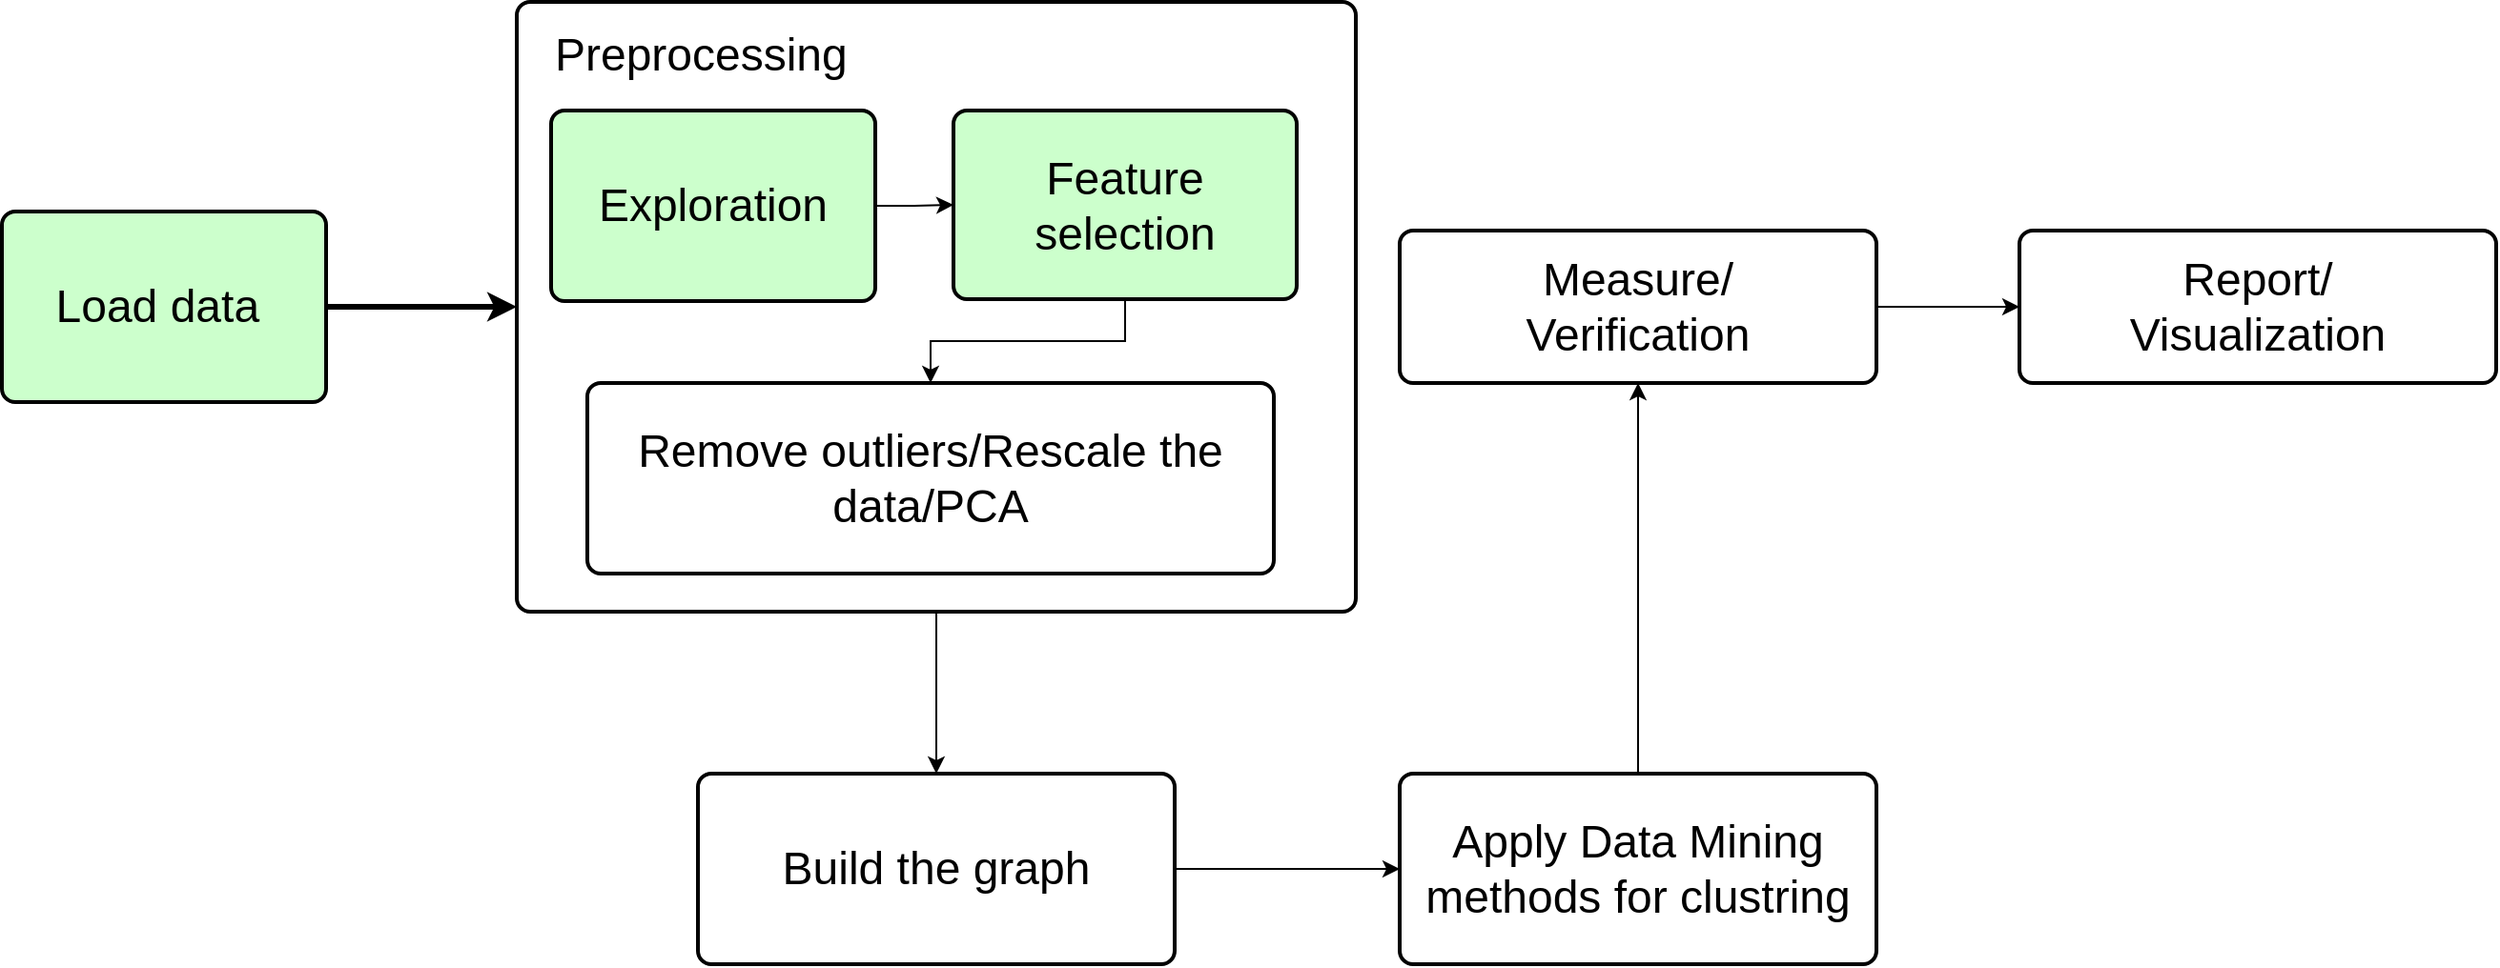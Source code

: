 <mxfile version="24.5.1" type="device">
  <diagram name="Page-1" id="wCpMV5eDOPrZCOF-e5NC">
    <mxGraphModel dx="1640" dy="1034" grid="0" gridSize="10" guides="1" tooltips="1" connect="1" arrows="1" fold="1" page="1" pageScale="1" pageWidth="850" pageHeight="1100" math="0" shadow="0">
      <root>
        <mxCell id="0" />
        <mxCell id="1" parent="0" />
        <mxCell id="6P7VYiUwT0Mc_DQqoP40-34" style="edgeStyle=orthogonalEdgeStyle;rounded=0;orthogonalLoop=1;jettySize=auto;html=1;exitX=0.5;exitY=1;exitDx=0;exitDy=0;" edge="1" parent="1" source="6P7VYiUwT0Mc_DQqoP40-5" target="6P7VYiUwT0Mc_DQqoP40-6">
          <mxGeometry relative="1" as="geometry" />
        </mxCell>
        <mxCell id="6P7VYiUwT0Mc_DQqoP40-5" value="" style="rounded=1;whiteSpace=wrap;html=1;absoluteArcSize=1;arcSize=14;strokeWidth=2;align=upperleft;" vertex="1" parent="1">
          <mxGeometry x="338" y="217" width="440" height="320" as="geometry" />
        </mxCell>
        <mxCell id="6P7VYiUwT0Mc_DQqoP40-22" style="edgeStyle=orthogonalEdgeStyle;rounded=0;orthogonalLoop=1;jettySize=auto;html=1;exitX=1;exitY=0.5;exitDx=0;exitDy=0;strokeWidth=3;noEdgeStyle=1;orthogonal=1;" edge="1" parent="1" source="6P7VYiUwT0Mc_DQqoP40-1" target="6P7VYiUwT0Mc_DQqoP40-5">
          <mxGeometry relative="1" as="geometry">
            <Array as="points">
              <mxPoint x="250" y="377" />
              <mxPoint x="326" y="377" />
            </Array>
          </mxGeometry>
        </mxCell>
        <mxCell id="6P7VYiUwT0Mc_DQqoP40-1" value="&lt;font style=&quot;font-size: 24px;&quot;&gt;Load data&lt;span style=&quot;background-color: initial;&quot;&gt;&amp;nbsp;&lt;/span&gt;&lt;/font&gt;" style="rounded=1;whiteSpace=wrap;html=1;absoluteArcSize=1;arcSize=14;strokeWidth=2;fillColor=#CCFFCC;" vertex="1" parent="1">
          <mxGeometry x="68" y="327" width="170" height="100" as="geometry" />
        </mxCell>
        <mxCell id="6P7VYiUwT0Mc_DQqoP40-33" style="edgeStyle=orthogonalEdgeStyle;rounded=0;orthogonalLoop=1;jettySize=auto;html=1;" edge="1" parent="1" source="6P7VYiUwT0Mc_DQqoP40-2" target="6P7VYiUwT0Mc_DQqoP40-7">
          <mxGeometry relative="1" as="geometry" />
        </mxCell>
        <mxCell id="6P7VYiUwT0Mc_DQqoP40-2" value="&lt;font style=&quot;font-size: 24px;&quot;&gt;Apply Data Mining methods for clustring&lt;/font&gt;" style="rounded=1;whiteSpace=wrap;html=1;absoluteArcSize=1;arcSize=14;strokeWidth=2;" vertex="1" parent="1">
          <mxGeometry x="801" y="622" width="250" height="100" as="geometry" />
        </mxCell>
        <mxCell id="6P7VYiUwT0Mc_DQqoP40-29" style="edgeStyle=orthogonalEdgeStyle;rounded=0;orthogonalLoop=1;jettySize=auto;html=1;entryX=0.5;entryY=0;entryDx=0;entryDy=0;" edge="1" parent="1" source="6P7VYiUwT0Mc_DQqoP40-3" target="6P7VYiUwT0Mc_DQqoP40-23">
          <mxGeometry relative="1" as="geometry" />
        </mxCell>
        <mxCell id="6P7VYiUwT0Mc_DQqoP40-3" value="&lt;span style=&quot;font-size: 24px;&quot;&gt;Feature selection&lt;/span&gt;" style="rounded=1;whiteSpace=wrap;html=1;absoluteArcSize=1;arcSize=14;strokeWidth=2;fillColor=#CCFFCC;" vertex="1" parent="1">
          <mxGeometry x="567" y="274" width="180" height="99" as="geometry" />
        </mxCell>
        <mxCell id="6P7VYiUwT0Mc_DQqoP40-28" style="edgeStyle=orthogonalEdgeStyle;rounded=0;orthogonalLoop=1;jettySize=auto;html=1;exitX=1;exitY=0.5;exitDx=0;exitDy=0;entryX=0;entryY=0.5;entryDx=0;entryDy=0;" edge="1" parent="1" source="6P7VYiUwT0Mc_DQqoP40-4" target="6P7VYiUwT0Mc_DQqoP40-3">
          <mxGeometry relative="1" as="geometry" />
        </mxCell>
        <mxCell id="6P7VYiUwT0Mc_DQqoP40-4" value="&lt;font style=&quot;font-size: 24px;&quot;&gt;Exploration&lt;/font&gt;" style="rounded=1;whiteSpace=wrap;html=1;absoluteArcSize=1;arcSize=14;strokeWidth=2;fillColor=#CCFFCC;" vertex="1" parent="1">
          <mxGeometry x="356" y="274" width="170" height="100" as="geometry" />
        </mxCell>
        <mxCell id="6P7VYiUwT0Mc_DQqoP40-31" style="edgeStyle=orthogonalEdgeStyle;rounded=0;orthogonalLoop=1;jettySize=auto;html=1;" edge="1" parent="1" source="6P7VYiUwT0Mc_DQqoP40-6" target="6P7VYiUwT0Mc_DQqoP40-2">
          <mxGeometry relative="1" as="geometry" />
        </mxCell>
        <mxCell id="6P7VYiUwT0Mc_DQqoP40-6" value="&lt;font style=&quot;font-size: 24px;&quot;&gt;Build the graph&lt;/font&gt;" style="rounded=1;whiteSpace=wrap;html=1;absoluteArcSize=1;arcSize=14;strokeWidth=2;" vertex="1" parent="1">
          <mxGeometry x="433" y="622" width="250" height="100" as="geometry" />
        </mxCell>
        <mxCell id="6P7VYiUwT0Mc_DQqoP40-32" style="edgeStyle=orthogonalEdgeStyle;rounded=0;orthogonalLoop=1;jettySize=auto;html=1;" edge="1" parent="1" source="6P7VYiUwT0Mc_DQqoP40-7" target="6P7VYiUwT0Mc_DQqoP40-8">
          <mxGeometry relative="1" as="geometry" />
        </mxCell>
        <mxCell id="6P7VYiUwT0Mc_DQqoP40-7" value="&lt;font style=&quot;font-size: 24px;&quot;&gt;Measure/&lt;/font&gt;&lt;div&gt;&lt;font style=&quot;font-size: 24px;&quot;&gt;Verification&lt;/font&gt;&lt;/div&gt;" style="rounded=1;whiteSpace=wrap;html=1;absoluteArcSize=1;arcSize=14;strokeWidth=2;" vertex="1" parent="1">
          <mxGeometry x="801" y="337" width="250" height="80" as="geometry" />
        </mxCell>
        <mxCell id="6P7VYiUwT0Mc_DQqoP40-8" value="&lt;font style=&quot;font-size: 24px;&quot;&gt;Report/&lt;/font&gt;&lt;div&gt;&lt;font style=&quot;font-size: 24px;&quot;&gt;Visualization&lt;/font&gt;&lt;/div&gt;" style="rounded=1;whiteSpace=wrap;html=1;absoluteArcSize=1;arcSize=14;strokeWidth=2;" vertex="1" parent="1">
          <mxGeometry x="1126" y="337" width="250" height="80" as="geometry" />
        </mxCell>
        <mxCell id="6P7VYiUwT0Mc_DQqoP40-23" value="&lt;span style=&quot;font-size: 24px;&quot;&gt;Remove outliers/Rescale the data/PCA&lt;/span&gt;" style="rounded=1;whiteSpace=wrap;html=1;absoluteArcSize=1;arcSize=14;strokeWidth=2;fillColor=default;" vertex="1" parent="1">
          <mxGeometry x="375" y="417" width="360" height="100" as="geometry" />
        </mxCell>
        <mxCell id="6P7VYiUwT0Mc_DQqoP40-25" value="&lt;font style=&quot;font-size: 24px;&quot;&gt;Preprocessing&amp;nbsp;&lt;/font&gt;" style="text;html=1;align=center;verticalAlign=middle;whiteSpace=wrap;rounded=0;" vertex="1" parent="1">
          <mxGeometry x="408" y="230" width="60" height="30" as="geometry" />
        </mxCell>
      </root>
    </mxGraphModel>
  </diagram>
</mxfile>
